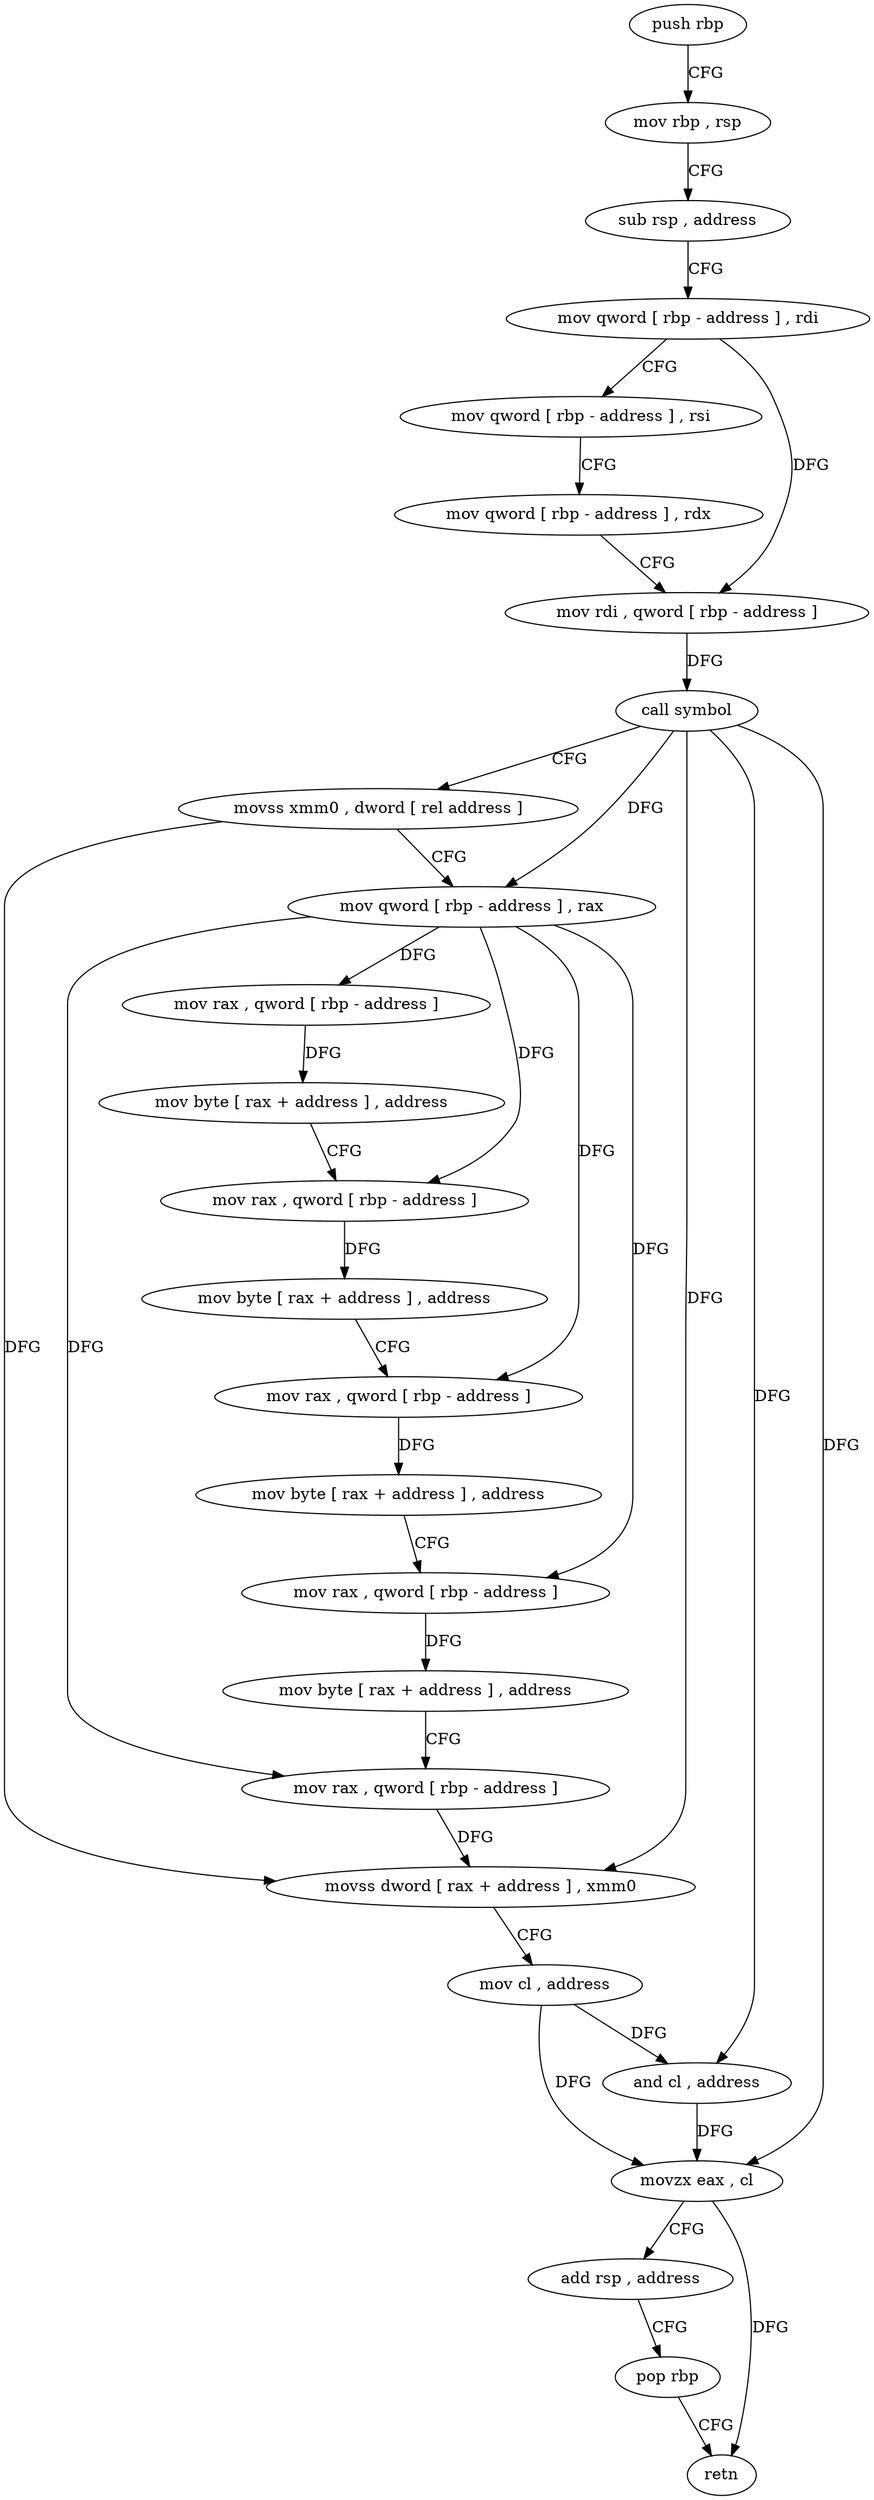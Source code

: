 digraph "func" {
"4276528" [label = "push rbp" ]
"4276529" [label = "mov rbp , rsp" ]
"4276532" [label = "sub rsp , address" ]
"4276536" [label = "mov qword [ rbp - address ] , rdi" ]
"4276540" [label = "mov qword [ rbp - address ] , rsi" ]
"4276544" [label = "mov qword [ rbp - address ] , rdx" ]
"4276548" [label = "mov rdi , qword [ rbp - address ]" ]
"4276552" [label = "call symbol" ]
"4276557" [label = "movss xmm0 , dword [ rel address ]" ]
"4276565" [label = "mov qword [ rbp - address ] , rax" ]
"4276569" [label = "mov rax , qword [ rbp - address ]" ]
"4276573" [label = "mov byte [ rax + address ] , address" ]
"4276577" [label = "mov rax , qword [ rbp - address ]" ]
"4276581" [label = "mov byte [ rax + address ] , address" ]
"4276585" [label = "mov rax , qword [ rbp - address ]" ]
"4276589" [label = "mov byte [ rax + address ] , address" ]
"4276593" [label = "mov rax , qword [ rbp - address ]" ]
"4276597" [label = "mov byte [ rax + address ] , address" ]
"4276601" [label = "mov rax , qword [ rbp - address ]" ]
"4276605" [label = "movss dword [ rax + address ] , xmm0" ]
"4276610" [label = "mov cl , address" ]
"4276612" [label = "and cl , address" ]
"4276615" [label = "movzx eax , cl" ]
"4276618" [label = "add rsp , address" ]
"4276622" [label = "pop rbp" ]
"4276623" [label = "retn" ]
"4276528" -> "4276529" [ label = "CFG" ]
"4276529" -> "4276532" [ label = "CFG" ]
"4276532" -> "4276536" [ label = "CFG" ]
"4276536" -> "4276540" [ label = "CFG" ]
"4276536" -> "4276548" [ label = "DFG" ]
"4276540" -> "4276544" [ label = "CFG" ]
"4276544" -> "4276548" [ label = "CFG" ]
"4276548" -> "4276552" [ label = "DFG" ]
"4276552" -> "4276557" [ label = "CFG" ]
"4276552" -> "4276565" [ label = "DFG" ]
"4276552" -> "4276612" [ label = "DFG" ]
"4276552" -> "4276615" [ label = "DFG" ]
"4276552" -> "4276605" [ label = "DFG" ]
"4276557" -> "4276565" [ label = "CFG" ]
"4276557" -> "4276605" [ label = "DFG" ]
"4276565" -> "4276569" [ label = "DFG" ]
"4276565" -> "4276577" [ label = "DFG" ]
"4276565" -> "4276585" [ label = "DFG" ]
"4276565" -> "4276593" [ label = "DFG" ]
"4276565" -> "4276601" [ label = "DFG" ]
"4276569" -> "4276573" [ label = "DFG" ]
"4276573" -> "4276577" [ label = "CFG" ]
"4276577" -> "4276581" [ label = "DFG" ]
"4276581" -> "4276585" [ label = "CFG" ]
"4276585" -> "4276589" [ label = "DFG" ]
"4276589" -> "4276593" [ label = "CFG" ]
"4276593" -> "4276597" [ label = "DFG" ]
"4276597" -> "4276601" [ label = "CFG" ]
"4276601" -> "4276605" [ label = "DFG" ]
"4276605" -> "4276610" [ label = "CFG" ]
"4276610" -> "4276612" [ label = "DFG" ]
"4276610" -> "4276615" [ label = "DFG" ]
"4276612" -> "4276615" [ label = "DFG" ]
"4276615" -> "4276618" [ label = "CFG" ]
"4276615" -> "4276623" [ label = "DFG" ]
"4276618" -> "4276622" [ label = "CFG" ]
"4276622" -> "4276623" [ label = "CFG" ]
}
